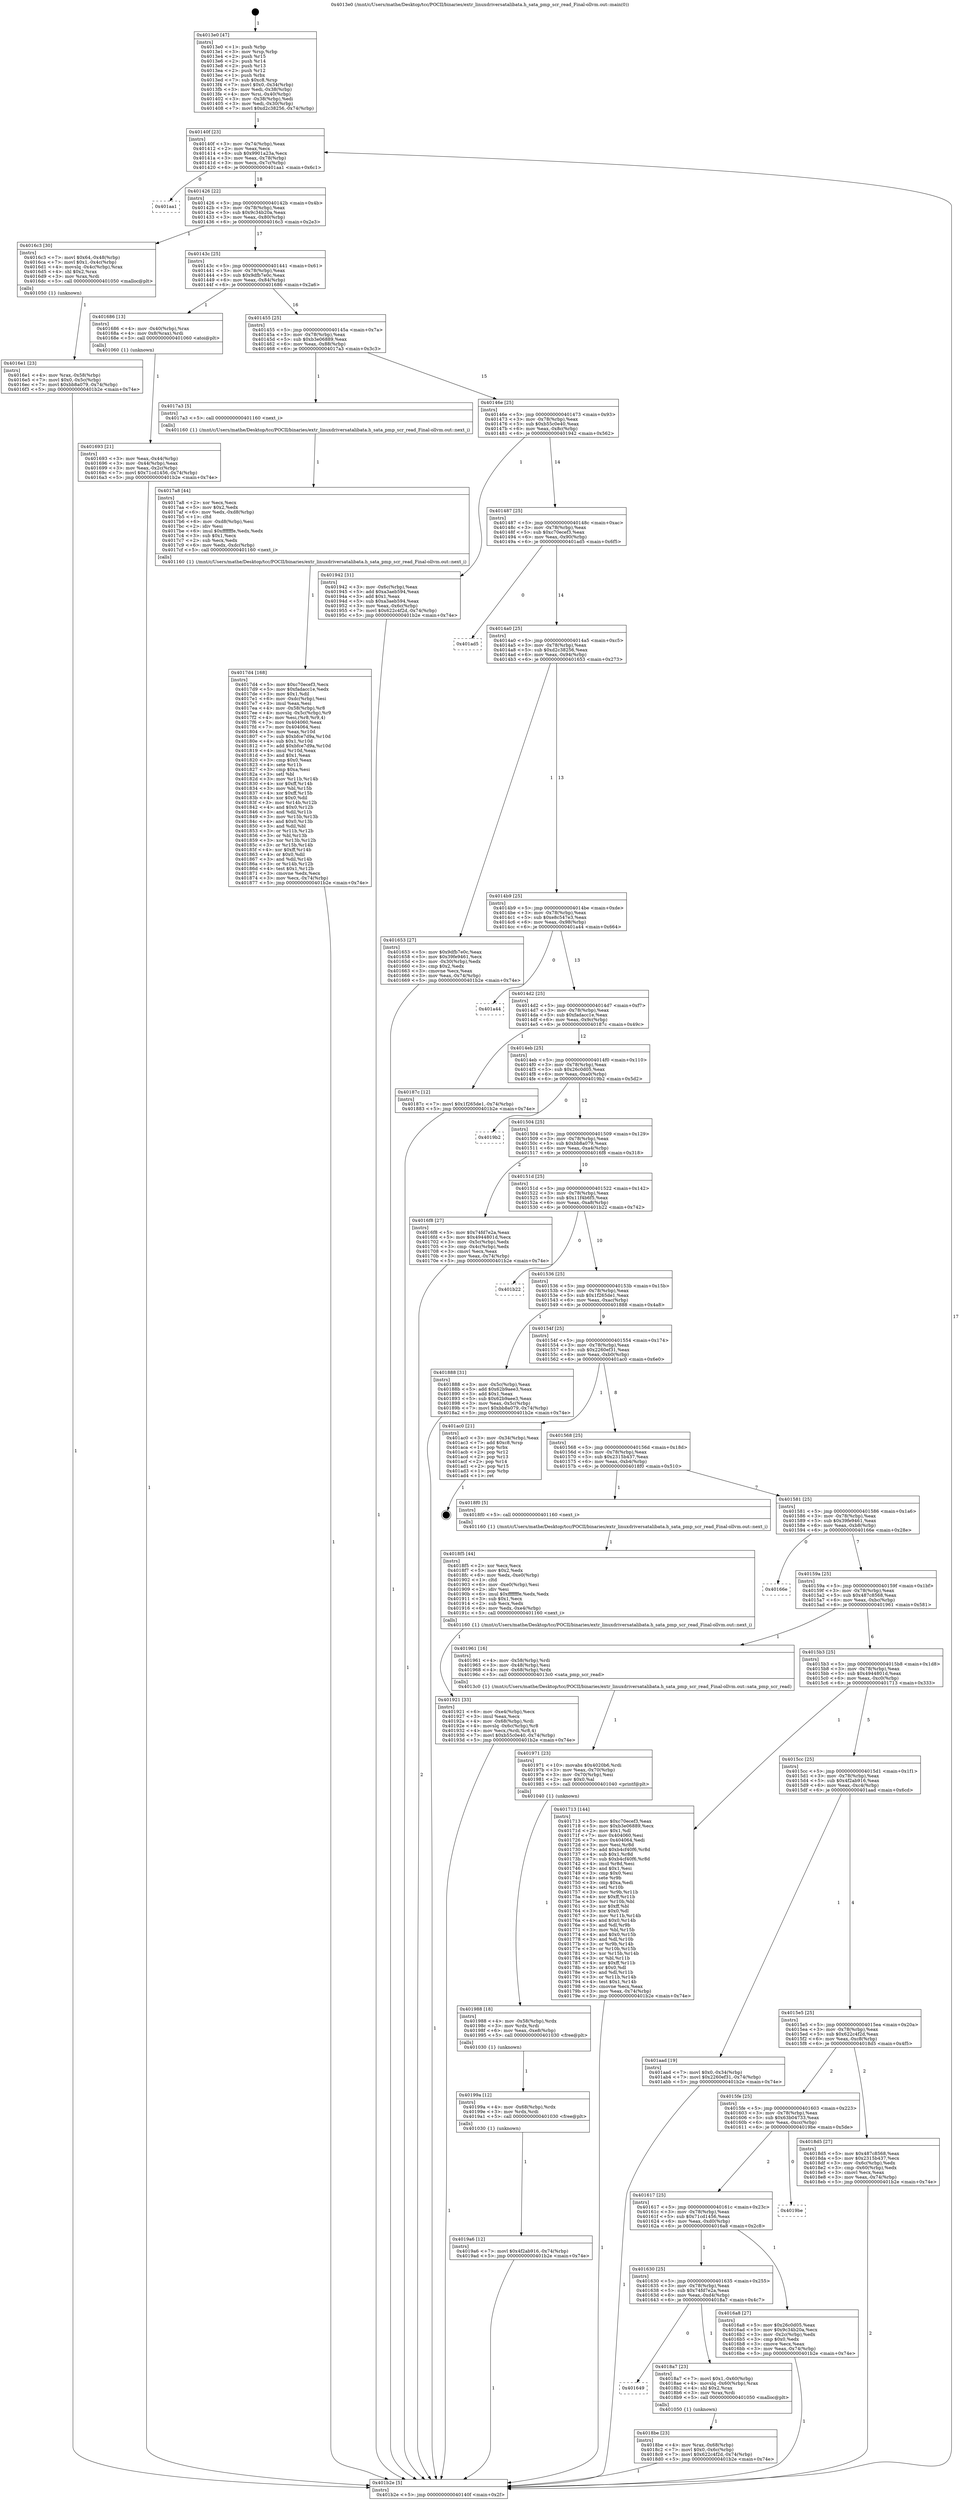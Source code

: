 digraph "0x4013e0" {
  label = "0x4013e0 (/mnt/c/Users/mathe/Desktop/tcc/POCII/binaries/extr_linuxdriversatalibata.h_sata_pmp_scr_read_Final-ollvm.out::main(0))"
  labelloc = "t"
  node[shape=record]

  Entry [label="",width=0.3,height=0.3,shape=circle,fillcolor=black,style=filled]
  "0x40140f" [label="{
     0x40140f [23]\l
     | [instrs]\l
     &nbsp;&nbsp;0x40140f \<+3\>: mov -0x74(%rbp),%eax\l
     &nbsp;&nbsp;0x401412 \<+2\>: mov %eax,%ecx\l
     &nbsp;&nbsp;0x401414 \<+6\>: sub $0x9901a23a,%ecx\l
     &nbsp;&nbsp;0x40141a \<+3\>: mov %eax,-0x78(%rbp)\l
     &nbsp;&nbsp;0x40141d \<+3\>: mov %ecx,-0x7c(%rbp)\l
     &nbsp;&nbsp;0x401420 \<+6\>: je 0000000000401aa1 \<main+0x6c1\>\l
  }"]
  "0x401aa1" [label="{
     0x401aa1\l
  }", style=dashed]
  "0x401426" [label="{
     0x401426 [22]\l
     | [instrs]\l
     &nbsp;&nbsp;0x401426 \<+5\>: jmp 000000000040142b \<main+0x4b\>\l
     &nbsp;&nbsp;0x40142b \<+3\>: mov -0x78(%rbp),%eax\l
     &nbsp;&nbsp;0x40142e \<+5\>: sub $0x9c34b20a,%eax\l
     &nbsp;&nbsp;0x401433 \<+3\>: mov %eax,-0x80(%rbp)\l
     &nbsp;&nbsp;0x401436 \<+6\>: je 00000000004016c3 \<main+0x2e3\>\l
  }"]
  Exit [label="",width=0.3,height=0.3,shape=circle,fillcolor=black,style=filled,peripheries=2]
  "0x4016c3" [label="{
     0x4016c3 [30]\l
     | [instrs]\l
     &nbsp;&nbsp;0x4016c3 \<+7\>: movl $0x64,-0x48(%rbp)\l
     &nbsp;&nbsp;0x4016ca \<+7\>: movl $0x1,-0x4c(%rbp)\l
     &nbsp;&nbsp;0x4016d1 \<+4\>: movslq -0x4c(%rbp),%rax\l
     &nbsp;&nbsp;0x4016d5 \<+4\>: shl $0x2,%rax\l
     &nbsp;&nbsp;0x4016d9 \<+3\>: mov %rax,%rdi\l
     &nbsp;&nbsp;0x4016dc \<+5\>: call 0000000000401050 \<malloc@plt\>\l
     | [calls]\l
     &nbsp;&nbsp;0x401050 \{1\} (unknown)\l
  }"]
  "0x40143c" [label="{
     0x40143c [25]\l
     | [instrs]\l
     &nbsp;&nbsp;0x40143c \<+5\>: jmp 0000000000401441 \<main+0x61\>\l
     &nbsp;&nbsp;0x401441 \<+3\>: mov -0x78(%rbp),%eax\l
     &nbsp;&nbsp;0x401444 \<+5\>: sub $0x9dfb7e0c,%eax\l
     &nbsp;&nbsp;0x401449 \<+6\>: mov %eax,-0x84(%rbp)\l
     &nbsp;&nbsp;0x40144f \<+6\>: je 0000000000401686 \<main+0x2a6\>\l
  }"]
  "0x4019a6" [label="{
     0x4019a6 [12]\l
     | [instrs]\l
     &nbsp;&nbsp;0x4019a6 \<+7\>: movl $0x4f2ab916,-0x74(%rbp)\l
     &nbsp;&nbsp;0x4019ad \<+5\>: jmp 0000000000401b2e \<main+0x74e\>\l
  }"]
  "0x401686" [label="{
     0x401686 [13]\l
     | [instrs]\l
     &nbsp;&nbsp;0x401686 \<+4\>: mov -0x40(%rbp),%rax\l
     &nbsp;&nbsp;0x40168a \<+4\>: mov 0x8(%rax),%rdi\l
     &nbsp;&nbsp;0x40168e \<+5\>: call 0000000000401060 \<atoi@plt\>\l
     | [calls]\l
     &nbsp;&nbsp;0x401060 \{1\} (unknown)\l
  }"]
  "0x401455" [label="{
     0x401455 [25]\l
     | [instrs]\l
     &nbsp;&nbsp;0x401455 \<+5\>: jmp 000000000040145a \<main+0x7a\>\l
     &nbsp;&nbsp;0x40145a \<+3\>: mov -0x78(%rbp),%eax\l
     &nbsp;&nbsp;0x40145d \<+5\>: sub $0xb3e06889,%eax\l
     &nbsp;&nbsp;0x401462 \<+6\>: mov %eax,-0x88(%rbp)\l
     &nbsp;&nbsp;0x401468 \<+6\>: je 00000000004017a3 \<main+0x3c3\>\l
  }"]
  "0x40199a" [label="{
     0x40199a [12]\l
     | [instrs]\l
     &nbsp;&nbsp;0x40199a \<+4\>: mov -0x68(%rbp),%rdx\l
     &nbsp;&nbsp;0x40199e \<+3\>: mov %rdx,%rdi\l
     &nbsp;&nbsp;0x4019a1 \<+5\>: call 0000000000401030 \<free@plt\>\l
     | [calls]\l
     &nbsp;&nbsp;0x401030 \{1\} (unknown)\l
  }"]
  "0x4017a3" [label="{
     0x4017a3 [5]\l
     | [instrs]\l
     &nbsp;&nbsp;0x4017a3 \<+5\>: call 0000000000401160 \<next_i\>\l
     | [calls]\l
     &nbsp;&nbsp;0x401160 \{1\} (/mnt/c/Users/mathe/Desktop/tcc/POCII/binaries/extr_linuxdriversatalibata.h_sata_pmp_scr_read_Final-ollvm.out::next_i)\l
  }"]
  "0x40146e" [label="{
     0x40146e [25]\l
     | [instrs]\l
     &nbsp;&nbsp;0x40146e \<+5\>: jmp 0000000000401473 \<main+0x93\>\l
     &nbsp;&nbsp;0x401473 \<+3\>: mov -0x78(%rbp),%eax\l
     &nbsp;&nbsp;0x401476 \<+5\>: sub $0xb55c0e40,%eax\l
     &nbsp;&nbsp;0x40147b \<+6\>: mov %eax,-0x8c(%rbp)\l
     &nbsp;&nbsp;0x401481 \<+6\>: je 0000000000401942 \<main+0x562\>\l
  }"]
  "0x401988" [label="{
     0x401988 [18]\l
     | [instrs]\l
     &nbsp;&nbsp;0x401988 \<+4\>: mov -0x58(%rbp),%rdx\l
     &nbsp;&nbsp;0x40198c \<+3\>: mov %rdx,%rdi\l
     &nbsp;&nbsp;0x40198f \<+6\>: mov %eax,-0xe8(%rbp)\l
     &nbsp;&nbsp;0x401995 \<+5\>: call 0000000000401030 \<free@plt\>\l
     | [calls]\l
     &nbsp;&nbsp;0x401030 \{1\} (unknown)\l
  }"]
  "0x401942" [label="{
     0x401942 [31]\l
     | [instrs]\l
     &nbsp;&nbsp;0x401942 \<+3\>: mov -0x6c(%rbp),%eax\l
     &nbsp;&nbsp;0x401945 \<+5\>: add $0xa3aeb594,%eax\l
     &nbsp;&nbsp;0x40194a \<+3\>: add $0x1,%eax\l
     &nbsp;&nbsp;0x40194d \<+5\>: sub $0xa3aeb594,%eax\l
     &nbsp;&nbsp;0x401952 \<+3\>: mov %eax,-0x6c(%rbp)\l
     &nbsp;&nbsp;0x401955 \<+7\>: movl $0x622c4f2d,-0x74(%rbp)\l
     &nbsp;&nbsp;0x40195c \<+5\>: jmp 0000000000401b2e \<main+0x74e\>\l
  }"]
  "0x401487" [label="{
     0x401487 [25]\l
     | [instrs]\l
     &nbsp;&nbsp;0x401487 \<+5\>: jmp 000000000040148c \<main+0xac\>\l
     &nbsp;&nbsp;0x40148c \<+3\>: mov -0x78(%rbp),%eax\l
     &nbsp;&nbsp;0x40148f \<+5\>: sub $0xc70ecef3,%eax\l
     &nbsp;&nbsp;0x401494 \<+6\>: mov %eax,-0x90(%rbp)\l
     &nbsp;&nbsp;0x40149a \<+6\>: je 0000000000401ad5 \<main+0x6f5\>\l
  }"]
  "0x401971" [label="{
     0x401971 [23]\l
     | [instrs]\l
     &nbsp;&nbsp;0x401971 \<+10\>: movabs $0x4020b6,%rdi\l
     &nbsp;&nbsp;0x40197b \<+3\>: mov %eax,-0x70(%rbp)\l
     &nbsp;&nbsp;0x40197e \<+3\>: mov -0x70(%rbp),%esi\l
     &nbsp;&nbsp;0x401981 \<+2\>: mov $0x0,%al\l
     &nbsp;&nbsp;0x401983 \<+5\>: call 0000000000401040 \<printf@plt\>\l
     | [calls]\l
     &nbsp;&nbsp;0x401040 \{1\} (unknown)\l
  }"]
  "0x401ad5" [label="{
     0x401ad5\l
  }", style=dashed]
  "0x4014a0" [label="{
     0x4014a0 [25]\l
     | [instrs]\l
     &nbsp;&nbsp;0x4014a0 \<+5\>: jmp 00000000004014a5 \<main+0xc5\>\l
     &nbsp;&nbsp;0x4014a5 \<+3\>: mov -0x78(%rbp),%eax\l
     &nbsp;&nbsp;0x4014a8 \<+5\>: sub $0xd2c38256,%eax\l
     &nbsp;&nbsp;0x4014ad \<+6\>: mov %eax,-0x94(%rbp)\l
     &nbsp;&nbsp;0x4014b3 \<+6\>: je 0000000000401653 \<main+0x273\>\l
  }"]
  "0x401921" [label="{
     0x401921 [33]\l
     | [instrs]\l
     &nbsp;&nbsp;0x401921 \<+6\>: mov -0xe4(%rbp),%ecx\l
     &nbsp;&nbsp;0x401927 \<+3\>: imul %eax,%ecx\l
     &nbsp;&nbsp;0x40192a \<+4\>: mov -0x68(%rbp),%rdi\l
     &nbsp;&nbsp;0x40192e \<+4\>: movslq -0x6c(%rbp),%r8\l
     &nbsp;&nbsp;0x401932 \<+4\>: mov %ecx,(%rdi,%r8,4)\l
     &nbsp;&nbsp;0x401936 \<+7\>: movl $0xb55c0e40,-0x74(%rbp)\l
     &nbsp;&nbsp;0x40193d \<+5\>: jmp 0000000000401b2e \<main+0x74e\>\l
  }"]
  "0x401653" [label="{
     0x401653 [27]\l
     | [instrs]\l
     &nbsp;&nbsp;0x401653 \<+5\>: mov $0x9dfb7e0c,%eax\l
     &nbsp;&nbsp;0x401658 \<+5\>: mov $0x39fe9461,%ecx\l
     &nbsp;&nbsp;0x40165d \<+3\>: mov -0x30(%rbp),%edx\l
     &nbsp;&nbsp;0x401660 \<+3\>: cmp $0x2,%edx\l
     &nbsp;&nbsp;0x401663 \<+3\>: cmovne %ecx,%eax\l
     &nbsp;&nbsp;0x401666 \<+3\>: mov %eax,-0x74(%rbp)\l
     &nbsp;&nbsp;0x401669 \<+5\>: jmp 0000000000401b2e \<main+0x74e\>\l
  }"]
  "0x4014b9" [label="{
     0x4014b9 [25]\l
     | [instrs]\l
     &nbsp;&nbsp;0x4014b9 \<+5\>: jmp 00000000004014be \<main+0xde\>\l
     &nbsp;&nbsp;0x4014be \<+3\>: mov -0x78(%rbp),%eax\l
     &nbsp;&nbsp;0x4014c1 \<+5\>: sub $0xe8c547e3,%eax\l
     &nbsp;&nbsp;0x4014c6 \<+6\>: mov %eax,-0x98(%rbp)\l
     &nbsp;&nbsp;0x4014cc \<+6\>: je 0000000000401a44 \<main+0x664\>\l
  }"]
  "0x401b2e" [label="{
     0x401b2e [5]\l
     | [instrs]\l
     &nbsp;&nbsp;0x401b2e \<+5\>: jmp 000000000040140f \<main+0x2f\>\l
  }"]
  "0x4013e0" [label="{
     0x4013e0 [47]\l
     | [instrs]\l
     &nbsp;&nbsp;0x4013e0 \<+1\>: push %rbp\l
     &nbsp;&nbsp;0x4013e1 \<+3\>: mov %rsp,%rbp\l
     &nbsp;&nbsp;0x4013e4 \<+2\>: push %r15\l
     &nbsp;&nbsp;0x4013e6 \<+2\>: push %r14\l
     &nbsp;&nbsp;0x4013e8 \<+2\>: push %r13\l
     &nbsp;&nbsp;0x4013ea \<+2\>: push %r12\l
     &nbsp;&nbsp;0x4013ec \<+1\>: push %rbx\l
     &nbsp;&nbsp;0x4013ed \<+7\>: sub $0xc8,%rsp\l
     &nbsp;&nbsp;0x4013f4 \<+7\>: movl $0x0,-0x34(%rbp)\l
     &nbsp;&nbsp;0x4013fb \<+3\>: mov %edi,-0x38(%rbp)\l
     &nbsp;&nbsp;0x4013fe \<+4\>: mov %rsi,-0x40(%rbp)\l
     &nbsp;&nbsp;0x401402 \<+3\>: mov -0x38(%rbp),%edi\l
     &nbsp;&nbsp;0x401405 \<+3\>: mov %edi,-0x30(%rbp)\l
     &nbsp;&nbsp;0x401408 \<+7\>: movl $0xd2c38256,-0x74(%rbp)\l
  }"]
  "0x401693" [label="{
     0x401693 [21]\l
     | [instrs]\l
     &nbsp;&nbsp;0x401693 \<+3\>: mov %eax,-0x44(%rbp)\l
     &nbsp;&nbsp;0x401696 \<+3\>: mov -0x44(%rbp),%eax\l
     &nbsp;&nbsp;0x401699 \<+3\>: mov %eax,-0x2c(%rbp)\l
     &nbsp;&nbsp;0x40169c \<+7\>: movl $0x71cd1456,-0x74(%rbp)\l
     &nbsp;&nbsp;0x4016a3 \<+5\>: jmp 0000000000401b2e \<main+0x74e\>\l
  }"]
  "0x4018f5" [label="{
     0x4018f5 [44]\l
     | [instrs]\l
     &nbsp;&nbsp;0x4018f5 \<+2\>: xor %ecx,%ecx\l
     &nbsp;&nbsp;0x4018f7 \<+5\>: mov $0x2,%edx\l
     &nbsp;&nbsp;0x4018fc \<+6\>: mov %edx,-0xe0(%rbp)\l
     &nbsp;&nbsp;0x401902 \<+1\>: cltd\l
     &nbsp;&nbsp;0x401903 \<+6\>: mov -0xe0(%rbp),%esi\l
     &nbsp;&nbsp;0x401909 \<+2\>: idiv %esi\l
     &nbsp;&nbsp;0x40190b \<+6\>: imul $0xfffffffe,%edx,%edx\l
     &nbsp;&nbsp;0x401911 \<+3\>: sub $0x1,%ecx\l
     &nbsp;&nbsp;0x401914 \<+2\>: sub %ecx,%edx\l
     &nbsp;&nbsp;0x401916 \<+6\>: mov %edx,-0xe4(%rbp)\l
     &nbsp;&nbsp;0x40191c \<+5\>: call 0000000000401160 \<next_i\>\l
     | [calls]\l
     &nbsp;&nbsp;0x401160 \{1\} (/mnt/c/Users/mathe/Desktop/tcc/POCII/binaries/extr_linuxdriversatalibata.h_sata_pmp_scr_read_Final-ollvm.out::next_i)\l
  }"]
  "0x401a44" [label="{
     0x401a44\l
  }", style=dashed]
  "0x4014d2" [label="{
     0x4014d2 [25]\l
     | [instrs]\l
     &nbsp;&nbsp;0x4014d2 \<+5\>: jmp 00000000004014d7 \<main+0xf7\>\l
     &nbsp;&nbsp;0x4014d7 \<+3\>: mov -0x78(%rbp),%eax\l
     &nbsp;&nbsp;0x4014da \<+5\>: sub $0xfadacc1e,%eax\l
     &nbsp;&nbsp;0x4014df \<+6\>: mov %eax,-0x9c(%rbp)\l
     &nbsp;&nbsp;0x4014e5 \<+6\>: je 000000000040187c \<main+0x49c\>\l
  }"]
  "0x4018be" [label="{
     0x4018be [23]\l
     | [instrs]\l
     &nbsp;&nbsp;0x4018be \<+4\>: mov %rax,-0x68(%rbp)\l
     &nbsp;&nbsp;0x4018c2 \<+7\>: movl $0x0,-0x6c(%rbp)\l
     &nbsp;&nbsp;0x4018c9 \<+7\>: movl $0x622c4f2d,-0x74(%rbp)\l
     &nbsp;&nbsp;0x4018d0 \<+5\>: jmp 0000000000401b2e \<main+0x74e\>\l
  }"]
  "0x40187c" [label="{
     0x40187c [12]\l
     | [instrs]\l
     &nbsp;&nbsp;0x40187c \<+7\>: movl $0x1f265de1,-0x74(%rbp)\l
     &nbsp;&nbsp;0x401883 \<+5\>: jmp 0000000000401b2e \<main+0x74e\>\l
  }"]
  "0x4014eb" [label="{
     0x4014eb [25]\l
     | [instrs]\l
     &nbsp;&nbsp;0x4014eb \<+5\>: jmp 00000000004014f0 \<main+0x110\>\l
     &nbsp;&nbsp;0x4014f0 \<+3\>: mov -0x78(%rbp),%eax\l
     &nbsp;&nbsp;0x4014f3 \<+5\>: sub $0x26c0d05,%eax\l
     &nbsp;&nbsp;0x4014f8 \<+6\>: mov %eax,-0xa0(%rbp)\l
     &nbsp;&nbsp;0x4014fe \<+6\>: je 00000000004019b2 \<main+0x5d2\>\l
  }"]
  "0x401649" [label="{
     0x401649\l
  }", style=dashed]
  "0x4019b2" [label="{
     0x4019b2\l
  }", style=dashed]
  "0x401504" [label="{
     0x401504 [25]\l
     | [instrs]\l
     &nbsp;&nbsp;0x401504 \<+5\>: jmp 0000000000401509 \<main+0x129\>\l
     &nbsp;&nbsp;0x401509 \<+3\>: mov -0x78(%rbp),%eax\l
     &nbsp;&nbsp;0x40150c \<+5\>: sub $0xbb8a079,%eax\l
     &nbsp;&nbsp;0x401511 \<+6\>: mov %eax,-0xa4(%rbp)\l
     &nbsp;&nbsp;0x401517 \<+6\>: je 00000000004016f8 \<main+0x318\>\l
  }"]
  "0x4018a7" [label="{
     0x4018a7 [23]\l
     | [instrs]\l
     &nbsp;&nbsp;0x4018a7 \<+7\>: movl $0x1,-0x60(%rbp)\l
     &nbsp;&nbsp;0x4018ae \<+4\>: movslq -0x60(%rbp),%rax\l
     &nbsp;&nbsp;0x4018b2 \<+4\>: shl $0x2,%rax\l
     &nbsp;&nbsp;0x4018b6 \<+3\>: mov %rax,%rdi\l
     &nbsp;&nbsp;0x4018b9 \<+5\>: call 0000000000401050 \<malloc@plt\>\l
     | [calls]\l
     &nbsp;&nbsp;0x401050 \{1\} (unknown)\l
  }"]
  "0x4016f8" [label="{
     0x4016f8 [27]\l
     | [instrs]\l
     &nbsp;&nbsp;0x4016f8 \<+5\>: mov $0x74fd7e2a,%eax\l
     &nbsp;&nbsp;0x4016fd \<+5\>: mov $0x4944801d,%ecx\l
     &nbsp;&nbsp;0x401702 \<+3\>: mov -0x5c(%rbp),%edx\l
     &nbsp;&nbsp;0x401705 \<+3\>: cmp -0x4c(%rbp),%edx\l
     &nbsp;&nbsp;0x401708 \<+3\>: cmovl %ecx,%eax\l
     &nbsp;&nbsp;0x40170b \<+3\>: mov %eax,-0x74(%rbp)\l
     &nbsp;&nbsp;0x40170e \<+5\>: jmp 0000000000401b2e \<main+0x74e\>\l
  }"]
  "0x40151d" [label="{
     0x40151d [25]\l
     | [instrs]\l
     &nbsp;&nbsp;0x40151d \<+5\>: jmp 0000000000401522 \<main+0x142\>\l
     &nbsp;&nbsp;0x401522 \<+3\>: mov -0x78(%rbp),%eax\l
     &nbsp;&nbsp;0x401525 \<+5\>: sub $0x11f4b6f5,%eax\l
     &nbsp;&nbsp;0x40152a \<+6\>: mov %eax,-0xa8(%rbp)\l
     &nbsp;&nbsp;0x401530 \<+6\>: je 0000000000401b22 \<main+0x742\>\l
  }"]
  "0x4017d4" [label="{
     0x4017d4 [168]\l
     | [instrs]\l
     &nbsp;&nbsp;0x4017d4 \<+5\>: mov $0xc70ecef3,%ecx\l
     &nbsp;&nbsp;0x4017d9 \<+5\>: mov $0xfadacc1e,%edx\l
     &nbsp;&nbsp;0x4017de \<+3\>: mov $0x1,%dil\l
     &nbsp;&nbsp;0x4017e1 \<+6\>: mov -0xdc(%rbp),%esi\l
     &nbsp;&nbsp;0x4017e7 \<+3\>: imul %eax,%esi\l
     &nbsp;&nbsp;0x4017ea \<+4\>: mov -0x58(%rbp),%r8\l
     &nbsp;&nbsp;0x4017ee \<+4\>: movslq -0x5c(%rbp),%r9\l
     &nbsp;&nbsp;0x4017f2 \<+4\>: mov %esi,(%r8,%r9,4)\l
     &nbsp;&nbsp;0x4017f6 \<+7\>: mov 0x404060,%eax\l
     &nbsp;&nbsp;0x4017fd \<+7\>: mov 0x404064,%esi\l
     &nbsp;&nbsp;0x401804 \<+3\>: mov %eax,%r10d\l
     &nbsp;&nbsp;0x401807 \<+7\>: sub $0xbfce7d9a,%r10d\l
     &nbsp;&nbsp;0x40180e \<+4\>: sub $0x1,%r10d\l
     &nbsp;&nbsp;0x401812 \<+7\>: add $0xbfce7d9a,%r10d\l
     &nbsp;&nbsp;0x401819 \<+4\>: imul %r10d,%eax\l
     &nbsp;&nbsp;0x40181d \<+3\>: and $0x1,%eax\l
     &nbsp;&nbsp;0x401820 \<+3\>: cmp $0x0,%eax\l
     &nbsp;&nbsp;0x401823 \<+4\>: sete %r11b\l
     &nbsp;&nbsp;0x401827 \<+3\>: cmp $0xa,%esi\l
     &nbsp;&nbsp;0x40182a \<+3\>: setl %bl\l
     &nbsp;&nbsp;0x40182d \<+3\>: mov %r11b,%r14b\l
     &nbsp;&nbsp;0x401830 \<+4\>: xor $0xff,%r14b\l
     &nbsp;&nbsp;0x401834 \<+3\>: mov %bl,%r15b\l
     &nbsp;&nbsp;0x401837 \<+4\>: xor $0xff,%r15b\l
     &nbsp;&nbsp;0x40183b \<+4\>: xor $0x0,%dil\l
     &nbsp;&nbsp;0x40183f \<+3\>: mov %r14b,%r12b\l
     &nbsp;&nbsp;0x401842 \<+4\>: and $0x0,%r12b\l
     &nbsp;&nbsp;0x401846 \<+3\>: and %dil,%r11b\l
     &nbsp;&nbsp;0x401849 \<+3\>: mov %r15b,%r13b\l
     &nbsp;&nbsp;0x40184c \<+4\>: and $0x0,%r13b\l
     &nbsp;&nbsp;0x401850 \<+3\>: and %dil,%bl\l
     &nbsp;&nbsp;0x401853 \<+3\>: or %r11b,%r12b\l
     &nbsp;&nbsp;0x401856 \<+3\>: or %bl,%r13b\l
     &nbsp;&nbsp;0x401859 \<+3\>: xor %r13b,%r12b\l
     &nbsp;&nbsp;0x40185c \<+3\>: or %r15b,%r14b\l
     &nbsp;&nbsp;0x40185f \<+4\>: xor $0xff,%r14b\l
     &nbsp;&nbsp;0x401863 \<+4\>: or $0x0,%dil\l
     &nbsp;&nbsp;0x401867 \<+3\>: and %dil,%r14b\l
     &nbsp;&nbsp;0x40186a \<+3\>: or %r14b,%r12b\l
     &nbsp;&nbsp;0x40186d \<+4\>: test $0x1,%r12b\l
     &nbsp;&nbsp;0x401871 \<+3\>: cmovne %edx,%ecx\l
     &nbsp;&nbsp;0x401874 \<+3\>: mov %ecx,-0x74(%rbp)\l
     &nbsp;&nbsp;0x401877 \<+5\>: jmp 0000000000401b2e \<main+0x74e\>\l
  }"]
  "0x401b22" [label="{
     0x401b22\l
  }", style=dashed]
  "0x401536" [label="{
     0x401536 [25]\l
     | [instrs]\l
     &nbsp;&nbsp;0x401536 \<+5\>: jmp 000000000040153b \<main+0x15b\>\l
     &nbsp;&nbsp;0x40153b \<+3\>: mov -0x78(%rbp),%eax\l
     &nbsp;&nbsp;0x40153e \<+5\>: sub $0x1f265de1,%eax\l
     &nbsp;&nbsp;0x401543 \<+6\>: mov %eax,-0xac(%rbp)\l
     &nbsp;&nbsp;0x401549 \<+6\>: je 0000000000401888 \<main+0x4a8\>\l
  }"]
  "0x4017a8" [label="{
     0x4017a8 [44]\l
     | [instrs]\l
     &nbsp;&nbsp;0x4017a8 \<+2\>: xor %ecx,%ecx\l
     &nbsp;&nbsp;0x4017aa \<+5\>: mov $0x2,%edx\l
     &nbsp;&nbsp;0x4017af \<+6\>: mov %edx,-0xd8(%rbp)\l
     &nbsp;&nbsp;0x4017b5 \<+1\>: cltd\l
     &nbsp;&nbsp;0x4017b6 \<+6\>: mov -0xd8(%rbp),%esi\l
     &nbsp;&nbsp;0x4017bc \<+2\>: idiv %esi\l
     &nbsp;&nbsp;0x4017be \<+6\>: imul $0xfffffffe,%edx,%edx\l
     &nbsp;&nbsp;0x4017c4 \<+3\>: sub $0x1,%ecx\l
     &nbsp;&nbsp;0x4017c7 \<+2\>: sub %ecx,%edx\l
     &nbsp;&nbsp;0x4017c9 \<+6\>: mov %edx,-0xdc(%rbp)\l
     &nbsp;&nbsp;0x4017cf \<+5\>: call 0000000000401160 \<next_i\>\l
     | [calls]\l
     &nbsp;&nbsp;0x401160 \{1\} (/mnt/c/Users/mathe/Desktop/tcc/POCII/binaries/extr_linuxdriversatalibata.h_sata_pmp_scr_read_Final-ollvm.out::next_i)\l
  }"]
  "0x401888" [label="{
     0x401888 [31]\l
     | [instrs]\l
     &nbsp;&nbsp;0x401888 \<+3\>: mov -0x5c(%rbp),%eax\l
     &nbsp;&nbsp;0x40188b \<+5\>: add $0x62b9aee3,%eax\l
     &nbsp;&nbsp;0x401890 \<+3\>: add $0x1,%eax\l
     &nbsp;&nbsp;0x401893 \<+5\>: sub $0x62b9aee3,%eax\l
     &nbsp;&nbsp;0x401898 \<+3\>: mov %eax,-0x5c(%rbp)\l
     &nbsp;&nbsp;0x40189b \<+7\>: movl $0xbb8a079,-0x74(%rbp)\l
     &nbsp;&nbsp;0x4018a2 \<+5\>: jmp 0000000000401b2e \<main+0x74e\>\l
  }"]
  "0x40154f" [label="{
     0x40154f [25]\l
     | [instrs]\l
     &nbsp;&nbsp;0x40154f \<+5\>: jmp 0000000000401554 \<main+0x174\>\l
     &nbsp;&nbsp;0x401554 \<+3\>: mov -0x78(%rbp),%eax\l
     &nbsp;&nbsp;0x401557 \<+5\>: sub $0x2260ef31,%eax\l
     &nbsp;&nbsp;0x40155c \<+6\>: mov %eax,-0xb0(%rbp)\l
     &nbsp;&nbsp;0x401562 \<+6\>: je 0000000000401ac0 \<main+0x6e0\>\l
  }"]
  "0x4016e1" [label="{
     0x4016e1 [23]\l
     | [instrs]\l
     &nbsp;&nbsp;0x4016e1 \<+4\>: mov %rax,-0x58(%rbp)\l
     &nbsp;&nbsp;0x4016e5 \<+7\>: movl $0x0,-0x5c(%rbp)\l
     &nbsp;&nbsp;0x4016ec \<+7\>: movl $0xbb8a079,-0x74(%rbp)\l
     &nbsp;&nbsp;0x4016f3 \<+5\>: jmp 0000000000401b2e \<main+0x74e\>\l
  }"]
  "0x401ac0" [label="{
     0x401ac0 [21]\l
     | [instrs]\l
     &nbsp;&nbsp;0x401ac0 \<+3\>: mov -0x34(%rbp),%eax\l
     &nbsp;&nbsp;0x401ac3 \<+7\>: add $0xc8,%rsp\l
     &nbsp;&nbsp;0x401aca \<+1\>: pop %rbx\l
     &nbsp;&nbsp;0x401acb \<+2\>: pop %r12\l
     &nbsp;&nbsp;0x401acd \<+2\>: pop %r13\l
     &nbsp;&nbsp;0x401acf \<+2\>: pop %r14\l
     &nbsp;&nbsp;0x401ad1 \<+2\>: pop %r15\l
     &nbsp;&nbsp;0x401ad3 \<+1\>: pop %rbp\l
     &nbsp;&nbsp;0x401ad4 \<+1\>: ret\l
  }"]
  "0x401568" [label="{
     0x401568 [25]\l
     | [instrs]\l
     &nbsp;&nbsp;0x401568 \<+5\>: jmp 000000000040156d \<main+0x18d\>\l
     &nbsp;&nbsp;0x40156d \<+3\>: mov -0x78(%rbp),%eax\l
     &nbsp;&nbsp;0x401570 \<+5\>: sub $0x2315b437,%eax\l
     &nbsp;&nbsp;0x401575 \<+6\>: mov %eax,-0xb4(%rbp)\l
     &nbsp;&nbsp;0x40157b \<+6\>: je 00000000004018f0 \<main+0x510\>\l
  }"]
  "0x401630" [label="{
     0x401630 [25]\l
     | [instrs]\l
     &nbsp;&nbsp;0x401630 \<+5\>: jmp 0000000000401635 \<main+0x255\>\l
     &nbsp;&nbsp;0x401635 \<+3\>: mov -0x78(%rbp),%eax\l
     &nbsp;&nbsp;0x401638 \<+5\>: sub $0x74fd7e2a,%eax\l
     &nbsp;&nbsp;0x40163d \<+6\>: mov %eax,-0xd4(%rbp)\l
     &nbsp;&nbsp;0x401643 \<+6\>: je 00000000004018a7 \<main+0x4c7\>\l
  }"]
  "0x4018f0" [label="{
     0x4018f0 [5]\l
     | [instrs]\l
     &nbsp;&nbsp;0x4018f0 \<+5\>: call 0000000000401160 \<next_i\>\l
     | [calls]\l
     &nbsp;&nbsp;0x401160 \{1\} (/mnt/c/Users/mathe/Desktop/tcc/POCII/binaries/extr_linuxdriversatalibata.h_sata_pmp_scr_read_Final-ollvm.out::next_i)\l
  }"]
  "0x401581" [label="{
     0x401581 [25]\l
     | [instrs]\l
     &nbsp;&nbsp;0x401581 \<+5\>: jmp 0000000000401586 \<main+0x1a6\>\l
     &nbsp;&nbsp;0x401586 \<+3\>: mov -0x78(%rbp),%eax\l
     &nbsp;&nbsp;0x401589 \<+5\>: sub $0x39fe9461,%eax\l
     &nbsp;&nbsp;0x40158e \<+6\>: mov %eax,-0xb8(%rbp)\l
     &nbsp;&nbsp;0x401594 \<+6\>: je 000000000040166e \<main+0x28e\>\l
  }"]
  "0x4016a8" [label="{
     0x4016a8 [27]\l
     | [instrs]\l
     &nbsp;&nbsp;0x4016a8 \<+5\>: mov $0x26c0d05,%eax\l
     &nbsp;&nbsp;0x4016ad \<+5\>: mov $0x9c34b20a,%ecx\l
     &nbsp;&nbsp;0x4016b2 \<+3\>: mov -0x2c(%rbp),%edx\l
     &nbsp;&nbsp;0x4016b5 \<+3\>: cmp $0x0,%edx\l
     &nbsp;&nbsp;0x4016b8 \<+3\>: cmove %ecx,%eax\l
     &nbsp;&nbsp;0x4016bb \<+3\>: mov %eax,-0x74(%rbp)\l
     &nbsp;&nbsp;0x4016be \<+5\>: jmp 0000000000401b2e \<main+0x74e\>\l
  }"]
  "0x40166e" [label="{
     0x40166e\l
  }", style=dashed]
  "0x40159a" [label="{
     0x40159a [25]\l
     | [instrs]\l
     &nbsp;&nbsp;0x40159a \<+5\>: jmp 000000000040159f \<main+0x1bf\>\l
     &nbsp;&nbsp;0x40159f \<+3\>: mov -0x78(%rbp),%eax\l
     &nbsp;&nbsp;0x4015a2 \<+5\>: sub $0x487c8568,%eax\l
     &nbsp;&nbsp;0x4015a7 \<+6\>: mov %eax,-0xbc(%rbp)\l
     &nbsp;&nbsp;0x4015ad \<+6\>: je 0000000000401961 \<main+0x581\>\l
  }"]
  "0x401617" [label="{
     0x401617 [25]\l
     | [instrs]\l
     &nbsp;&nbsp;0x401617 \<+5\>: jmp 000000000040161c \<main+0x23c\>\l
     &nbsp;&nbsp;0x40161c \<+3\>: mov -0x78(%rbp),%eax\l
     &nbsp;&nbsp;0x40161f \<+5\>: sub $0x71cd1456,%eax\l
     &nbsp;&nbsp;0x401624 \<+6\>: mov %eax,-0xd0(%rbp)\l
     &nbsp;&nbsp;0x40162a \<+6\>: je 00000000004016a8 \<main+0x2c8\>\l
  }"]
  "0x401961" [label="{
     0x401961 [16]\l
     | [instrs]\l
     &nbsp;&nbsp;0x401961 \<+4\>: mov -0x58(%rbp),%rdi\l
     &nbsp;&nbsp;0x401965 \<+3\>: mov -0x48(%rbp),%esi\l
     &nbsp;&nbsp;0x401968 \<+4\>: mov -0x68(%rbp),%rdx\l
     &nbsp;&nbsp;0x40196c \<+5\>: call 00000000004013c0 \<sata_pmp_scr_read\>\l
     | [calls]\l
     &nbsp;&nbsp;0x4013c0 \{1\} (/mnt/c/Users/mathe/Desktop/tcc/POCII/binaries/extr_linuxdriversatalibata.h_sata_pmp_scr_read_Final-ollvm.out::sata_pmp_scr_read)\l
  }"]
  "0x4015b3" [label="{
     0x4015b3 [25]\l
     | [instrs]\l
     &nbsp;&nbsp;0x4015b3 \<+5\>: jmp 00000000004015b8 \<main+0x1d8\>\l
     &nbsp;&nbsp;0x4015b8 \<+3\>: mov -0x78(%rbp),%eax\l
     &nbsp;&nbsp;0x4015bb \<+5\>: sub $0x4944801d,%eax\l
     &nbsp;&nbsp;0x4015c0 \<+6\>: mov %eax,-0xc0(%rbp)\l
     &nbsp;&nbsp;0x4015c6 \<+6\>: je 0000000000401713 \<main+0x333\>\l
  }"]
  "0x4019be" [label="{
     0x4019be\l
  }", style=dashed]
  "0x401713" [label="{
     0x401713 [144]\l
     | [instrs]\l
     &nbsp;&nbsp;0x401713 \<+5\>: mov $0xc70ecef3,%eax\l
     &nbsp;&nbsp;0x401718 \<+5\>: mov $0xb3e06889,%ecx\l
     &nbsp;&nbsp;0x40171d \<+2\>: mov $0x1,%dl\l
     &nbsp;&nbsp;0x40171f \<+7\>: mov 0x404060,%esi\l
     &nbsp;&nbsp;0x401726 \<+7\>: mov 0x404064,%edi\l
     &nbsp;&nbsp;0x40172d \<+3\>: mov %esi,%r8d\l
     &nbsp;&nbsp;0x401730 \<+7\>: add $0xb4cf40f6,%r8d\l
     &nbsp;&nbsp;0x401737 \<+4\>: sub $0x1,%r8d\l
     &nbsp;&nbsp;0x40173b \<+7\>: sub $0xb4cf40f6,%r8d\l
     &nbsp;&nbsp;0x401742 \<+4\>: imul %r8d,%esi\l
     &nbsp;&nbsp;0x401746 \<+3\>: and $0x1,%esi\l
     &nbsp;&nbsp;0x401749 \<+3\>: cmp $0x0,%esi\l
     &nbsp;&nbsp;0x40174c \<+4\>: sete %r9b\l
     &nbsp;&nbsp;0x401750 \<+3\>: cmp $0xa,%edi\l
     &nbsp;&nbsp;0x401753 \<+4\>: setl %r10b\l
     &nbsp;&nbsp;0x401757 \<+3\>: mov %r9b,%r11b\l
     &nbsp;&nbsp;0x40175a \<+4\>: xor $0xff,%r11b\l
     &nbsp;&nbsp;0x40175e \<+3\>: mov %r10b,%bl\l
     &nbsp;&nbsp;0x401761 \<+3\>: xor $0xff,%bl\l
     &nbsp;&nbsp;0x401764 \<+3\>: xor $0x0,%dl\l
     &nbsp;&nbsp;0x401767 \<+3\>: mov %r11b,%r14b\l
     &nbsp;&nbsp;0x40176a \<+4\>: and $0x0,%r14b\l
     &nbsp;&nbsp;0x40176e \<+3\>: and %dl,%r9b\l
     &nbsp;&nbsp;0x401771 \<+3\>: mov %bl,%r15b\l
     &nbsp;&nbsp;0x401774 \<+4\>: and $0x0,%r15b\l
     &nbsp;&nbsp;0x401778 \<+3\>: and %dl,%r10b\l
     &nbsp;&nbsp;0x40177b \<+3\>: or %r9b,%r14b\l
     &nbsp;&nbsp;0x40177e \<+3\>: or %r10b,%r15b\l
     &nbsp;&nbsp;0x401781 \<+3\>: xor %r15b,%r14b\l
     &nbsp;&nbsp;0x401784 \<+3\>: or %bl,%r11b\l
     &nbsp;&nbsp;0x401787 \<+4\>: xor $0xff,%r11b\l
     &nbsp;&nbsp;0x40178b \<+3\>: or $0x0,%dl\l
     &nbsp;&nbsp;0x40178e \<+3\>: and %dl,%r11b\l
     &nbsp;&nbsp;0x401791 \<+3\>: or %r11b,%r14b\l
     &nbsp;&nbsp;0x401794 \<+4\>: test $0x1,%r14b\l
     &nbsp;&nbsp;0x401798 \<+3\>: cmovne %ecx,%eax\l
     &nbsp;&nbsp;0x40179b \<+3\>: mov %eax,-0x74(%rbp)\l
     &nbsp;&nbsp;0x40179e \<+5\>: jmp 0000000000401b2e \<main+0x74e\>\l
  }"]
  "0x4015cc" [label="{
     0x4015cc [25]\l
     | [instrs]\l
     &nbsp;&nbsp;0x4015cc \<+5\>: jmp 00000000004015d1 \<main+0x1f1\>\l
     &nbsp;&nbsp;0x4015d1 \<+3\>: mov -0x78(%rbp),%eax\l
     &nbsp;&nbsp;0x4015d4 \<+5\>: sub $0x4f2ab916,%eax\l
     &nbsp;&nbsp;0x4015d9 \<+6\>: mov %eax,-0xc4(%rbp)\l
     &nbsp;&nbsp;0x4015df \<+6\>: je 0000000000401aad \<main+0x6cd\>\l
  }"]
  "0x4015fe" [label="{
     0x4015fe [25]\l
     | [instrs]\l
     &nbsp;&nbsp;0x4015fe \<+5\>: jmp 0000000000401603 \<main+0x223\>\l
     &nbsp;&nbsp;0x401603 \<+3\>: mov -0x78(%rbp),%eax\l
     &nbsp;&nbsp;0x401606 \<+5\>: sub $0x63b04733,%eax\l
     &nbsp;&nbsp;0x40160b \<+6\>: mov %eax,-0xcc(%rbp)\l
     &nbsp;&nbsp;0x401611 \<+6\>: je 00000000004019be \<main+0x5de\>\l
  }"]
  "0x401aad" [label="{
     0x401aad [19]\l
     | [instrs]\l
     &nbsp;&nbsp;0x401aad \<+7\>: movl $0x0,-0x34(%rbp)\l
     &nbsp;&nbsp;0x401ab4 \<+7\>: movl $0x2260ef31,-0x74(%rbp)\l
     &nbsp;&nbsp;0x401abb \<+5\>: jmp 0000000000401b2e \<main+0x74e\>\l
  }"]
  "0x4015e5" [label="{
     0x4015e5 [25]\l
     | [instrs]\l
     &nbsp;&nbsp;0x4015e5 \<+5\>: jmp 00000000004015ea \<main+0x20a\>\l
     &nbsp;&nbsp;0x4015ea \<+3\>: mov -0x78(%rbp),%eax\l
     &nbsp;&nbsp;0x4015ed \<+5\>: sub $0x622c4f2d,%eax\l
     &nbsp;&nbsp;0x4015f2 \<+6\>: mov %eax,-0xc8(%rbp)\l
     &nbsp;&nbsp;0x4015f8 \<+6\>: je 00000000004018d5 \<main+0x4f5\>\l
  }"]
  "0x4018d5" [label="{
     0x4018d5 [27]\l
     | [instrs]\l
     &nbsp;&nbsp;0x4018d5 \<+5\>: mov $0x487c8568,%eax\l
     &nbsp;&nbsp;0x4018da \<+5\>: mov $0x2315b437,%ecx\l
     &nbsp;&nbsp;0x4018df \<+3\>: mov -0x6c(%rbp),%edx\l
     &nbsp;&nbsp;0x4018e2 \<+3\>: cmp -0x60(%rbp),%edx\l
     &nbsp;&nbsp;0x4018e5 \<+3\>: cmovl %ecx,%eax\l
     &nbsp;&nbsp;0x4018e8 \<+3\>: mov %eax,-0x74(%rbp)\l
     &nbsp;&nbsp;0x4018eb \<+5\>: jmp 0000000000401b2e \<main+0x74e\>\l
  }"]
  Entry -> "0x4013e0" [label=" 1"]
  "0x40140f" -> "0x401aa1" [label=" 0"]
  "0x40140f" -> "0x401426" [label=" 18"]
  "0x401ac0" -> Exit [label=" 1"]
  "0x401426" -> "0x4016c3" [label=" 1"]
  "0x401426" -> "0x40143c" [label=" 17"]
  "0x401aad" -> "0x401b2e" [label=" 1"]
  "0x40143c" -> "0x401686" [label=" 1"]
  "0x40143c" -> "0x401455" [label=" 16"]
  "0x4019a6" -> "0x401b2e" [label=" 1"]
  "0x401455" -> "0x4017a3" [label=" 1"]
  "0x401455" -> "0x40146e" [label=" 15"]
  "0x40199a" -> "0x4019a6" [label=" 1"]
  "0x40146e" -> "0x401942" [label=" 1"]
  "0x40146e" -> "0x401487" [label=" 14"]
  "0x401988" -> "0x40199a" [label=" 1"]
  "0x401487" -> "0x401ad5" [label=" 0"]
  "0x401487" -> "0x4014a0" [label=" 14"]
  "0x401971" -> "0x401988" [label=" 1"]
  "0x4014a0" -> "0x401653" [label=" 1"]
  "0x4014a0" -> "0x4014b9" [label=" 13"]
  "0x401653" -> "0x401b2e" [label=" 1"]
  "0x4013e0" -> "0x40140f" [label=" 1"]
  "0x401b2e" -> "0x40140f" [label=" 17"]
  "0x401686" -> "0x401693" [label=" 1"]
  "0x401693" -> "0x401b2e" [label=" 1"]
  "0x401961" -> "0x401971" [label=" 1"]
  "0x4014b9" -> "0x401a44" [label=" 0"]
  "0x4014b9" -> "0x4014d2" [label=" 13"]
  "0x401942" -> "0x401b2e" [label=" 1"]
  "0x4014d2" -> "0x40187c" [label=" 1"]
  "0x4014d2" -> "0x4014eb" [label=" 12"]
  "0x401921" -> "0x401b2e" [label=" 1"]
  "0x4014eb" -> "0x4019b2" [label=" 0"]
  "0x4014eb" -> "0x401504" [label=" 12"]
  "0x4018f5" -> "0x401921" [label=" 1"]
  "0x401504" -> "0x4016f8" [label=" 2"]
  "0x401504" -> "0x40151d" [label=" 10"]
  "0x4018f0" -> "0x4018f5" [label=" 1"]
  "0x40151d" -> "0x401b22" [label=" 0"]
  "0x40151d" -> "0x401536" [label=" 10"]
  "0x4018be" -> "0x401b2e" [label=" 1"]
  "0x401536" -> "0x401888" [label=" 1"]
  "0x401536" -> "0x40154f" [label=" 9"]
  "0x4018a7" -> "0x4018be" [label=" 1"]
  "0x40154f" -> "0x401ac0" [label=" 1"]
  "0x40154f" -> "0x401568" [label=" 8"]
  "0x401630" -> "0x401649" [label=" 0"]
  "0x401568" -> "0x4018f0" [label=" 1"]
  "0x401568" -> "0x401581" [label=" 7"]
  "0x401630" -> "0x4018a7" [label=" 1"]
  "0x401581" -> "0x40166e" [label=" 0"]
  "0x401581" -> "0x40159a" [label=" 7"]
  "0x4018d5" -> "0x401b2e" [label=" 2"]
  "0x40159a" -> "0x401961" [label=" 1"]
  "0x40159a" -> "0x4015b3" [label=" 6"]
  "0x40187c" -> "0x401b2e" [label=" 1"]
  "0x4015b3" -> "0x401713" [label=" 1"]
  "0x4015b3" -> "0x4015cc" [label=" 5"]
  "0x4017d4" -> "0x401b2e" [label=" 1"]
  "0x4015cc" -> "0x401aad" [label=" 1"]
  "0x4015cc" -> "0x4015e5" [label=" 4"]
  "0x4017a3" -> "0x4017a8" [label=" 1"]
  "0x4015e5" -> "0x4018d5" [label=" 2"]
  "0x4015e5" -> "0x4015fe" [label=" 2"]
  "0x4017a8" -> "0x4017d4" [label=" 1"]
  "0x4015fe" -> "0x4019be" [label=" 0"]
  "0x4015fe" -> "0x401617" [label=" 2"]
  "0x401888" -> "0x401b2e" [label=" 1"]
  "0x401617" -> "0x4016a8" [label=" 1"]
  "0x401617" -> "0x401630" [label=" 1"]
  "0x4016a8" -> "0x401b2e" [label=" 1"]
  "0x4016c3" -> "0x4016e1" [label=" 1"]
  "0x4016e1" -> "0x401b2e" [label=" 1"]
  "0x4016f8" -> "0x401b2e" [label=" 2"]
  "0x401713" -> "0x401b2e" [label=" 1"]
}
